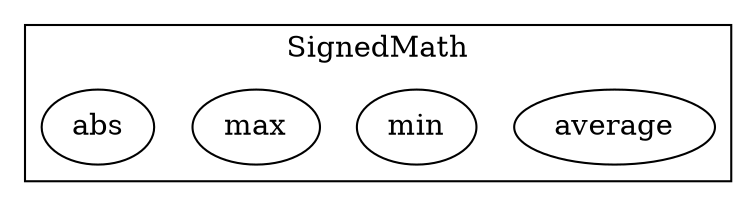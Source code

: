 strict digraph {
subgraph cluster_3953_SignedMath {
label = "SignedMath"
"3953_average" [label="average"]
"3953_min" [label="min"]
"3953_max" [label="max"]
"3953_abs" [label="abs"]
}subgraph cluster_solidity {
label = "[Solidity]"
}
}